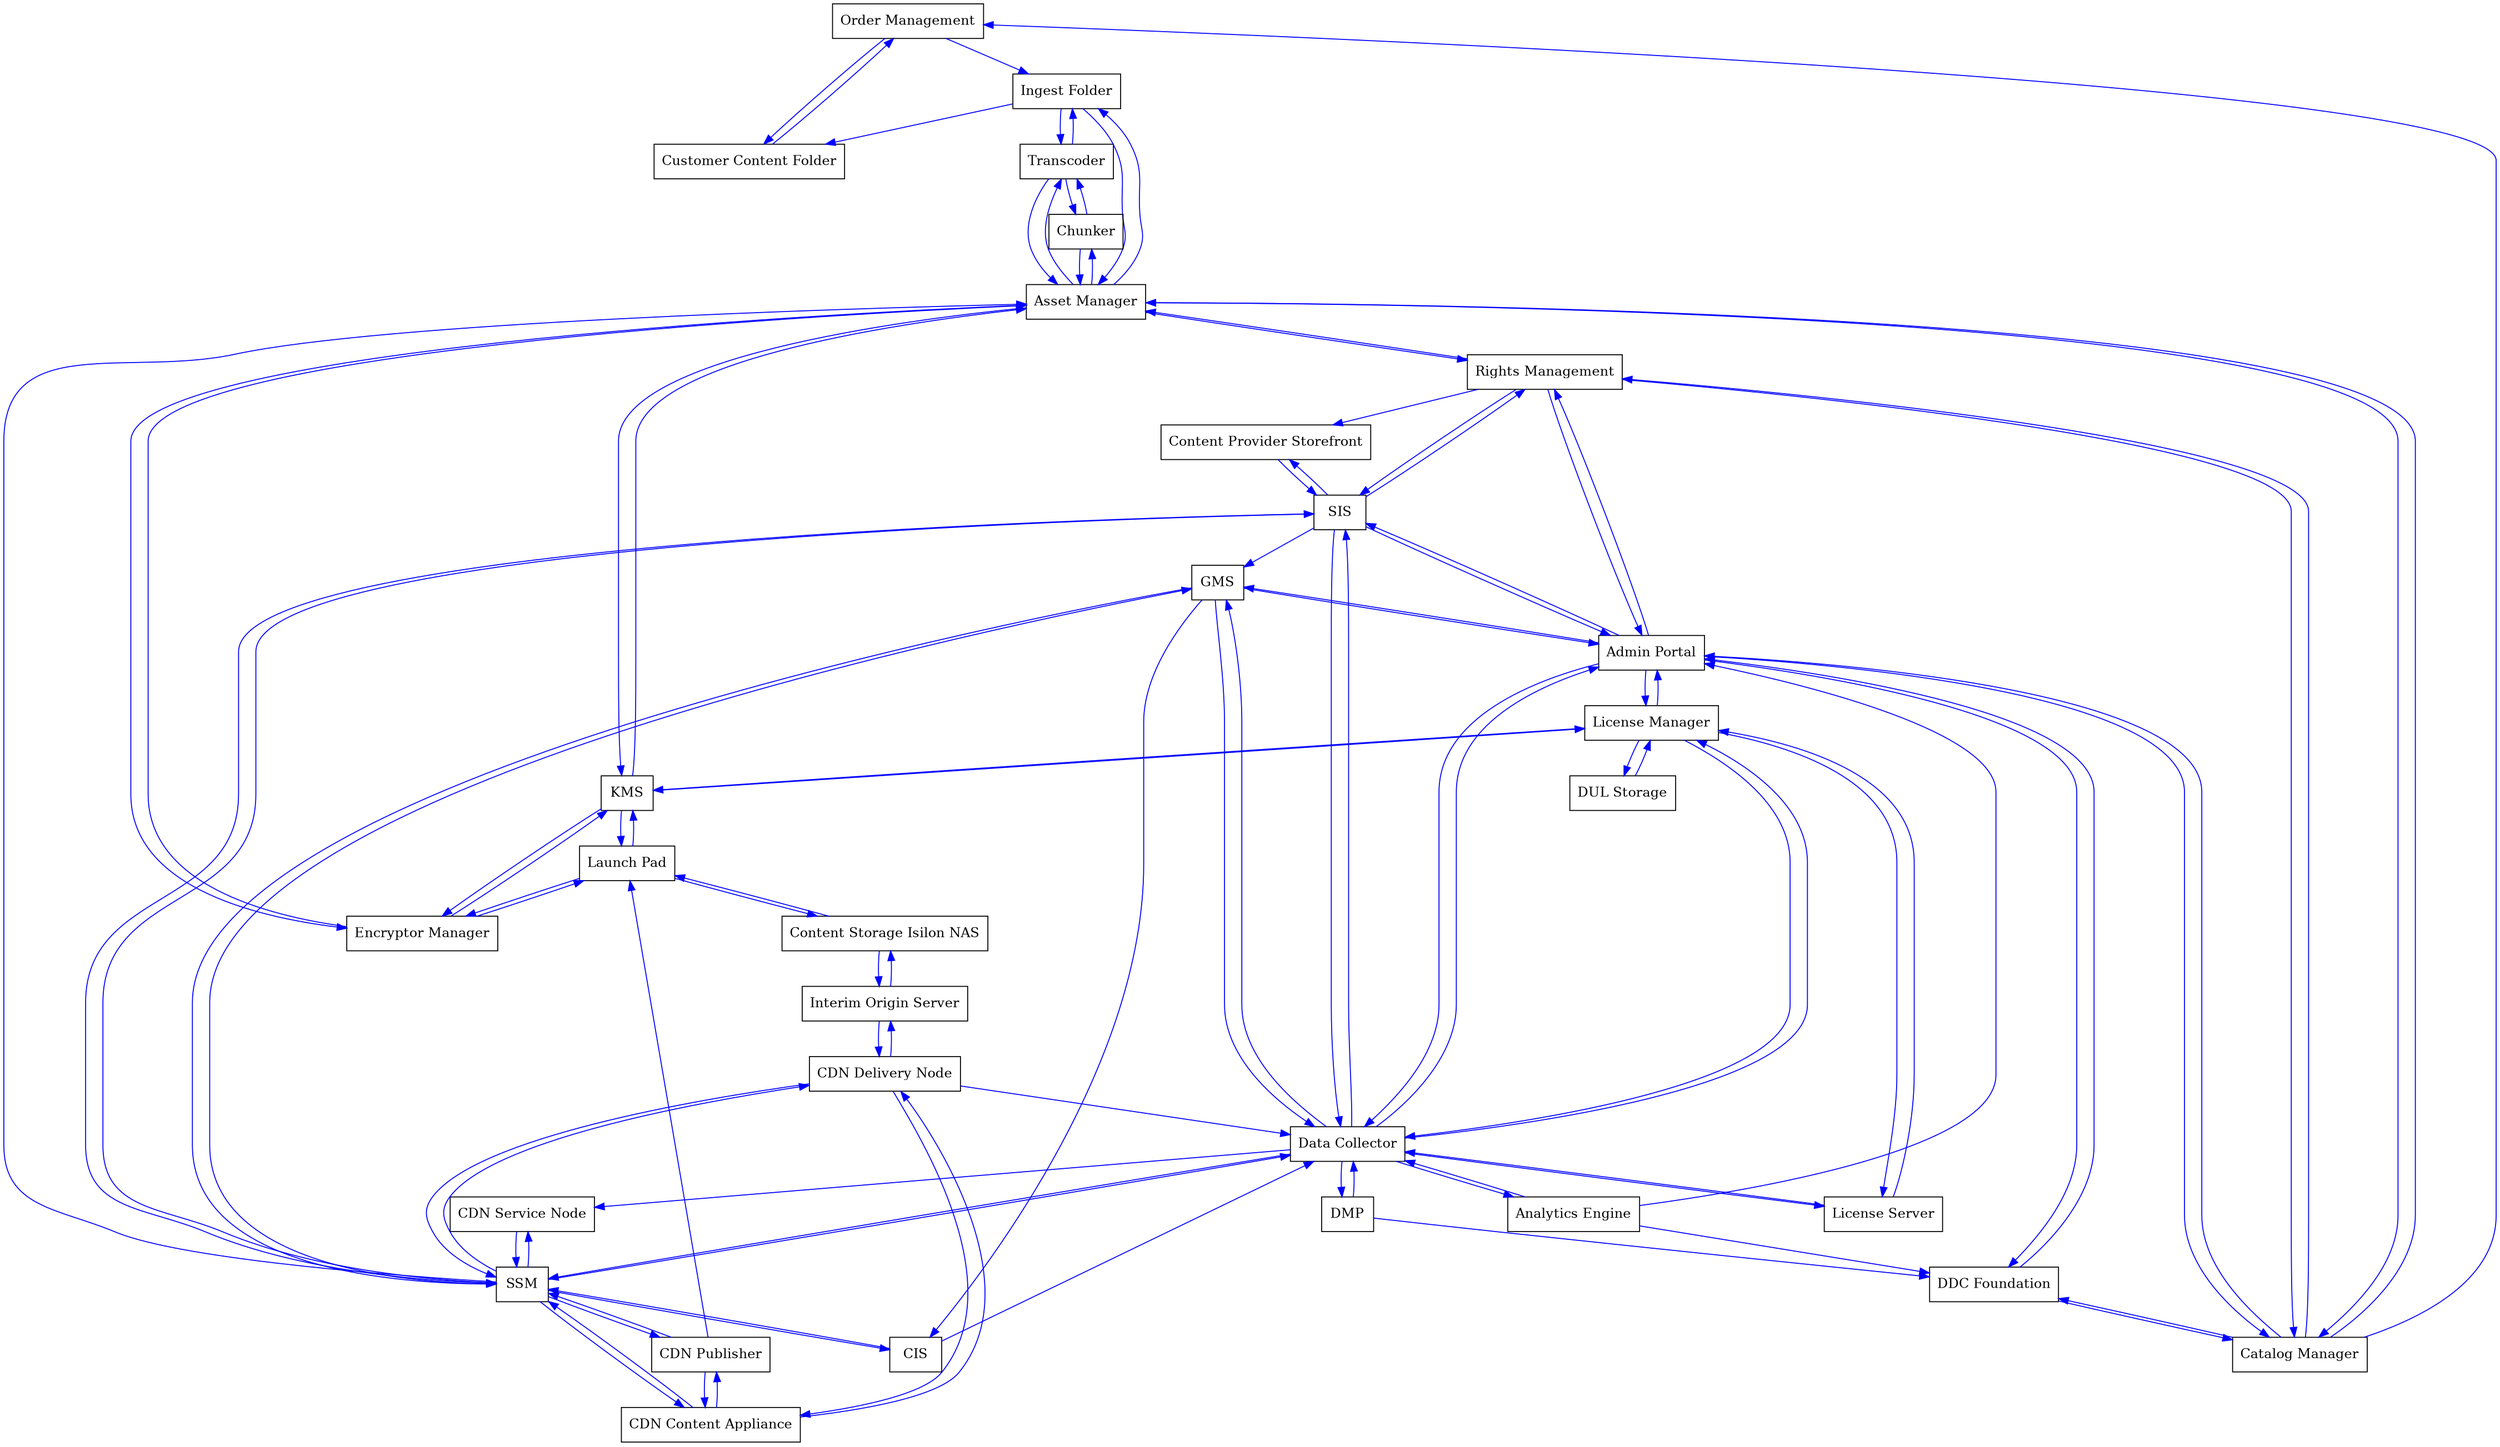 digraph test {
	size="30,20";
	ratio="fill";
	overlap="scalexy";
	node [shape="record"];
	"Order Management" [label="Order Management"];
	"Customer Content Folder" [label="Customer Content Folder"];
	"Ingest Folder" [label="Ingest Folder"];
	Transcoder [label="Transcoder"];
	"Asset Manager" [label="Asset Manager"];
	Chunker [label="Chunker"];
	KMS [label="KMS"];
	"Encryptor Manager" [label="Encryptor Manager"];
	"Launch Pad" [label="Launch Pad"];
	"License Manager" [label="License Manager"];
	"Content Storage Isilon NAS" [label="Content Storage Isilon NAS"];
	"Catalog Manager" [label="Catalog Manager"];
	"Rights Management" [label="Rights Management"];
	"DDC Foundation" [label="DDC Foundation"];
	"Admin Portal" [label="Admin Portal"];
	SIS [label="SIS"];
	"Content Provider Storefront" [label="Content Provider Storefront"];
	DMP [label="DMP"];
	"Data Collector" [label="Data Collector"];
	"CDN Content Appliance" [label="CDN Content Appliance"];
	"CDN Publisher" [label="CDN Publisher"];
	"CDN Delivery Node" [label="CDN Delivery Node"];
	SSM [label="SSM"];
	"Interim Origin Server" [label="Interim Origin Server"];
	"CDN Service Node" [label="CDN Service Node"];
	"Analytics Engine" [label="Analytics Engine"];
	GMS [label="GMS"];
	"License Server" [label="License Server"];
	CIS [label="CIS"];
	"DUL Storage" [label="DUL Storage"];
	"Admin Portal" -> "Catalog Manager" [color="blue"];
	"Admin Portal" -> "DDC Foundation" [color="blue"];
	"Admin Portal" -> "Data Collector" [color="blue"];
	"Admin Portal" -> GMS [color="blue"];
	"Admin Portal" -> "License Manager" [color="blue"];
	"Admin Portal" -> "Rights Management" [color="blue"];
	"Admin Portal" -> SIS [color="blue"];
	"Analytics Engine" -> "Admin Portal" [color="blue"];
	"Analytics Engine" -> "DDC Foundation" [color="blue"];
	"Analytics Engine" -> "Data Collector" [color="blue"];
	"Asset Manager" -> "Catalog Manager" [color="blue"];
	"Asset Manager" -> Chunker [color="blue"];
	"Asset Manager" -> "Encryptor Manager" [color="blue"];
	"Asset Manager" -> "Ingest Folder" [color="blue"];
	"Asset Manager" -> KMS [color="blue"];
	"Asset Manager" -> "Rights Management" [color="blue"];
	"Asset Manager" -> Transcoder [color="blue"];
	"CDN Content Appliance" -> "CDN Delivery Node" [color="blue"];
	"CDN Content Appliance" -> "CDN Publisher" [color="blue"];
	"CDN Content Appliance" -> SSM [color="blue"];
	"CDN Delivery Node" -> "CDN Content Appliance" [color="blue"];
	"CDN Delivery Node" -> "Data Collector" [color="blue"];
	"CDN Delivery Node" -> "Interim Origin Server" [color="blue"];
	"CDN Delivery Node" -> SSM [color="blue"];
	"CDN Publisher" -> "CDN Content Appliance" [color="blue"];
	"CDN Publisher" -> "Launch Pad" [color="blue"];
	"CDN Publisher" -> SSM [color="blue"];
	"CDN Service Node" -> SSM [color="blue"];
	CIS -> "Data Collector" [color="blue"];
	CIS -> SSM [color="blue"];
	"Catalog Manager" -> "Admin Portal" [color="blue"];
	"Catalog Manager" -> "Asset Manager" [color="blue"];
	"Catalog Manager" -> "DDC Foundation" [color="blue"];
	"Catalog Manager" -> "Order Management" [color="blue"];
	"Catalog Manager" -> "Rights Management" [color="blue"];
	Chunker -> "Asset Manager" [color="blue"];
	Chunker -> Transcoder [color="blue"];
	"Content Provider Storefront" -> SIS [color="blue"];
	"Content Storage Isilon NAS" -> "Interim Origin Server" [color="blue"];
	"Content Storage Isilon NAS" -> "Launch Pad" [color="blue"];
	"Customer Content Folder" -> "Order Management" [color="blue"];
	"DDC Foundation" -> "Admin Portal" [color="blue"];
	"DDC Foundation" -> "Catalog Manager" [color="blue"];
	DMP -> "DDC Foundation" [color="blue"];
	DMP -> "Data Collector" [color="blue"];
	"DUL Storage" -> "License Manager" [color="blue"];
	"Data Collector" -> "Admin Portal" [color="blue"];
	"Data Collector" -> "Analytics Engine" [color="blue"];
	"Data Collector" -> "CDN Service Node" [color="blue"];
	"Data Collector" -> DMP [color="blue"];
	"Data Collector" -> GMS [color="blue"];
	"Data Collector" -> "License Manager" [color="blue"];
	"Data Collector" -> "License Server" [color="blue"];
	"Data Collector" -> SIS [color="blue"];
	"Data Collector" -> SSM [color="blue"];
	"Encryptor Manager" -> "Asset Manager" [color="blue"];
	"Encryptor Manager" -> KMS [color="blue"];
	"Encryptor Manager" -> "Launch Pad" [color="blue"];
	GMS -> "Admin Portal" [color="blue"];
	GMS -> CIS [color="blue"];
	GMS -> "Data Collector" [color="blue"];
	GMS -> SSM [color="blue"];
	"Ingest Folder" -> "Asset Manager" [color="blue"];
	"Ingest Folder" -> "Customer Content Folder" [color="blue"];
	"Ingest Folder" -> Transcoder [color="blue"];
	"Interim Origin Server" -> "CDN Delivery Node" [color="blue"];
	"Interim Origin Server" -> "Content Storage Isilon NAS" [color="blue"];
	KMS -> "Asset Manager" [color="blue"];
	KMS -> "Encryptor Manager" [color="blue"];
	KMS -> "Launch Pad" [color="blue"];
	KMS -> "License Manager" [color="blue"];
	"Launch Pad" -> "Content Storage Isilon NAS" [color="blue"];
	"Launch Pad" -> "Encryptor Manager" [color="blue"];
	"Launch Pad" -> KMS [color="blue"];
	"License Manager" -> "Admin Portal" [color="blue"];
	"License Manager" -> "DUL Storage" [color="blue"];
	"License Manager" -> "Data Collector" [color="blue"];
	"License Manager" -> KMS [color="blue"];
	"License Manager" -> "License Server" [color="blue"];
	"License Server" -> "Data Collector" [color="blue"];
	"License Server" -> "License Manager" [color="blue"];
	"Order Management" -> "Customer Content Folder" [color="blue"];
	"Order Management" -> "Ingest Folder" [color="blue"];
	"Rights Management" -> "Admin Portal" [color="blue"];
	"Rights Management" -> "Asset Manager" [color="blue"];
	"Rights Management" -> "Catalog Manager" [color="blue"];
	"Rights Management" -> "Content Provider Storefront" [color="blue"];
	"Rights Management" -> SIS [color="blue"];
	SIS -> "Admin Portal" [color="blue"];
	SIS -> "Content Provider Storefront" [color="blue"];
	SIS -> "Data Collector" [color="blue"];
	SIS -> GMS [color="blue"];
	SIS -> "Rights Management" [color="blue"];
	SIS -> SSM [color="blue"];
	SSM -> "Asset Manager" [color="blue"];
	SSM -> "CDN Content Appliance" [color="blue"];
	SSM -> "CDN Delivery Node" [color="blue"];
	SSM -> "CDN Publisher" [color="blue"];
	SSM -> "CDN Service Node" [color="blue"];
	SSM -> CIS [color="blue"];
	SSM -> "Data Collector" [color="blue"];
	SSM -> GMS [color="blue"];
	SSM -> SIS [color="blue"];
	Transcoder -> "Asset Manager" [color="blue"];
	Transcoder -> Chunker [color="blue"];
	Transcoder -> "Ingest Folder" [color="blue"];
}
